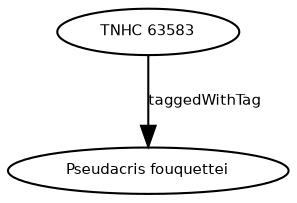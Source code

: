 digraph G {
size="3,3";
node [fontsize=7, fontname="Helvetica"];
edge [fontsize=7, fontname="Helvetica"];
node0 [label="Pseudacris fouquettei", width=0.27433100247,height=0.27433100247];
node1 [label="TNHC 63583", width=0.27433100247,height=0.27433100247];
node1 -> node0 [label="taggedWithTag"];
}

